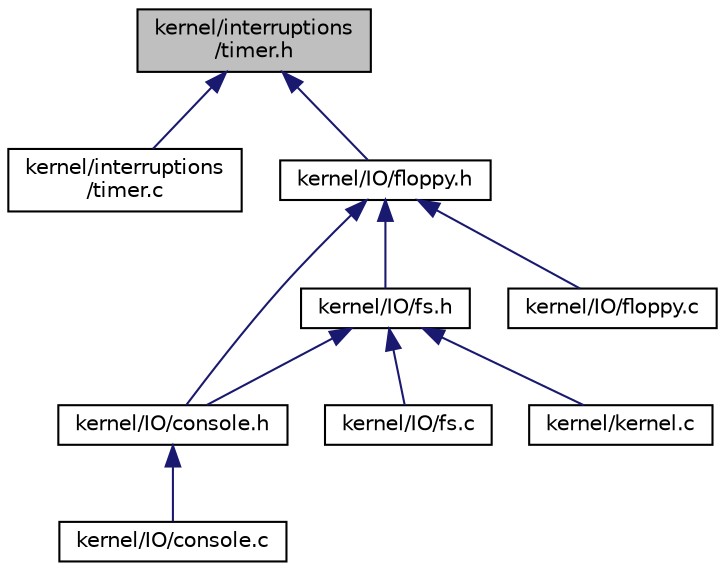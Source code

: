 digraph "kernel/interruptions/timer.h"
{
  edge [fontname="Helvetica",fontsize="10",labelfontname="Helvetica",labelfontsize="10"];
  node [fontname="Helvetica",fontsize="10",shape=record];
  Node1 [label="kernel/interruptions\l/timer.h",height=0.2,width=0.4,color="black", fillcolor="grey75", style="filled", fontcolor="black"];
  Node1 -> Node2 [dir="back",color="midnightblue",fontsize="10",style="solid"];
  Node2 [label="kernel/interruptions\l/timer.c",height=0.2,width=0.4,color="black", fillcolor="white", style="filled",URL="$timer_8c.html"];
  Node1 -> Node3 [dir="back",color="midnightblue",fontsize="10",style="solid"];
  Node3 [label="kernel/IO/floppy.h",height=0.2,width=0.4,color="black", fillcolor="white", style="filled",URL="$floppy_8h.html"];
  Node3 -> Node4 [dir="back",color="midnightblue",fontsize="10",style="solid"];
  Node4 [label="kernel/IO/console.h",height=0.2,width=0.4,color="black", fillcolor="white", style="filled",URL="$console_8h.html"];
  Node4 -> Node5 [dir="back",color="midnightblue",fontsize="10",style="solid"];
  Node5 [label="kernel/IO/console.c",height=0.2,width=0.4,color="black", fillcolor="white", style="filled",URL="$console_8c.html"];
  Node3 -> Node6 [dir="back",color="midnightblue",fontsize="10",style="solid"];
  Node6 [label="kernel/IO/fs.h",height=0.2,width=0.4,color="black", fillcolor="white", style="filled",URL="$fs_8h.html",tooltip="Contains all functions for filesystem handling. "];
  Node6 -> Node4 [dir="back",color="midnightblue",fontsize="10",style="solid"];
  Node6 -> Node7 [dir="back",color="midnightblue",fontsize="10",style="solid"];
  Node7 [label="kernel/IO/fs.c",height=0.2,width=0.4,color="black", fillcolor="white", style="filled",URL="$fs_8c.html"];
  Node6 -> Node8 [dir="back",color="midnightblue",fontsize="10",style="solid"];
  Node8 [label="kernel/kernel.c",height=0.2,width=0.4,color="black", fillcolor="white", style="filled",URL="$kernel_8c.html",tooltip="This contains the kernel&#39;s entry point. "];
  Node3 -> Node9 [dir="back",color="midnightblue",fontsize="10",style="solid"];
  Node9 [label="kernel/IO/floppy.c",height=0.2,width=0.4,color="black", fillcolor="white", style="filled",URL="$floppy_8c.html"];
}
